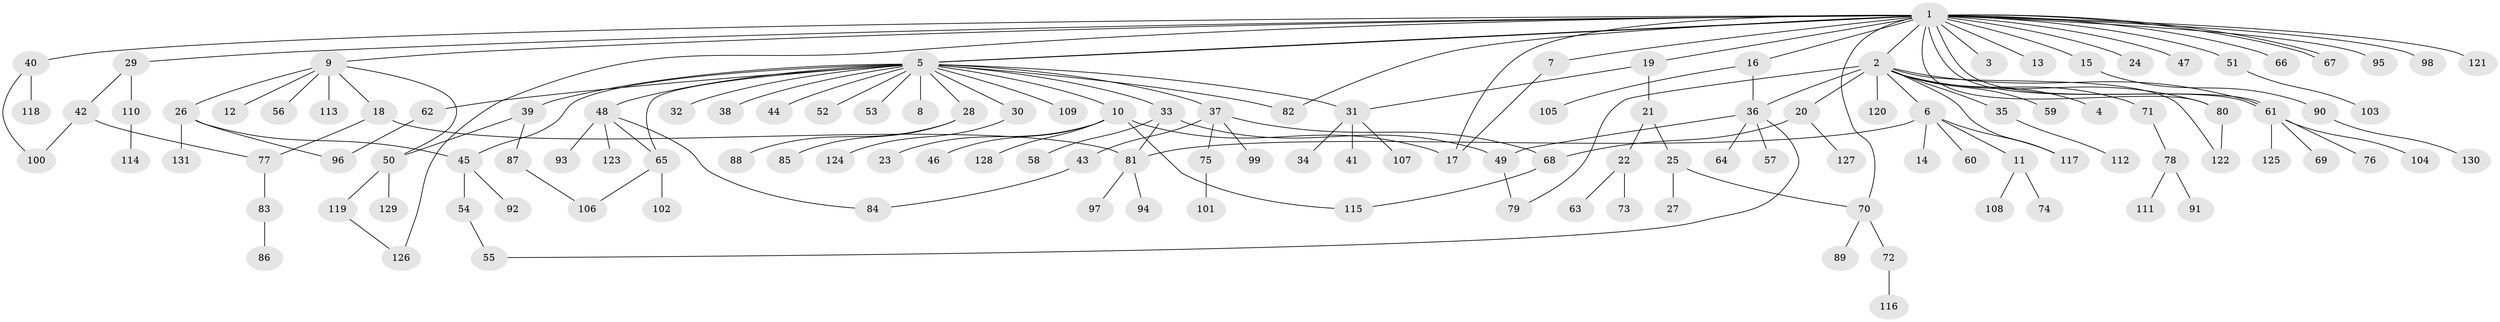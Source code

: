 // Generated by graph-tools (version 1.1) at 2025/14/03/09/25 04:14:28]
// undirected, 131 vertices, 159 edges
graph export_dot {
graph [start="1"]
  node [color=gray90,style=filled];
  1;
  2;
  3;
  4;
  5;
  6;
  7;
  8;
  9;
  10;
  11;
  12;
  13;
  14;
  15;
  16;
  17;
  18;
  19;
  20;
  21;
  22;
  23;
  24;
  25;
  26;
  27;
  28;
  29;
  30;
  31;
  32;
  33;
  34;
  35;
  36;
  37;
  38;
  39;
  40;
  41;
  42;
  43;
  44;
  45;
  46;
  47;
  48;
  49;
  50;
  51;
  52;
  53;
  54;
  55;
  56;
  57;
  58;
  59;
  60;
  61;
  62;
  63;
  64;
  65;
  66;
  67;
  68;
  69;
  70;
  71;
  72;
  73;
  74;
  75;
  76;
  77;
  78;
  79;
  80;
  81;
  82;
  83;
  84;
  85;
  86;
  87;
  88;
  89;
  90;
  91;
  92;
  93;
  94;
  95;
  96;
  97;
  98;
  99;
  100;
  101;
  102;
  103;
  104;
  105;
  106;
  107;
  108;
  109;
  110;
  111;
  112;
  113;
  114;
  115;
  116;
  117;
  118;
  119;
  120;
  121;
  122;
  123;
  124;
  125;
  126;
  127;
  128;
  129;
  130;
  131;
  1 -- 2;
  1 -- 3;
  1 -- 5;
  1 -- 5;
  1 -- 7;
  1 -- 9;
  1 -- 13;
  1 -- 15;
  1 -- 16;
  1 -- 17;
  1 -- 19;
  1 -- 24;
  1 -- 29;
  1 -- 40;
  1 -- 47;
  1 -- 51;
  1 -- 61;
  1 -- 61;
  1 -- 66;
  1 -- 67;
  1 -- 67;
  1 -- 70;
  1 -- 80;
  1 -- 82;
  1 -- 95;
  1 -- 98;
  1 -- 121;
  1 -- 126;
  2 -- 4;
  2 -- 6;
  2 -- 20;
  2 -- 35;
  2 -- 36;
  2 -- 59;
  2 -- 61;
  2 -- 71;
  2 -- 79;
  2 -- 80;
  2 -- 117;
  2 -- 120;
  2 -- 122;
  5 -- 8;
  5 -- 10;
  5 -- 28;
  5 -- 30;
  5 -- 31;
  5 -- 32;
  5 -- 33;
  5 -- 37;
  5 -- 38;
  5 -- 39;
  5 -- 44;
  5 -- 45;
  5 -- 48;
  5 -- 52;
  5 -- 53;
  5 -- 62;
  5 -- 65;
  5 -- 82;
  5 -- 109;
  6 -- 11;
  6 -- 14;
  6 -- 60;
  6 -- 81;
  6 -- 117;
  7 -- 17;
  9 -- 12;
  9 -- 18;
  9 -- 26;
  9 -- 50;
  9 -- 56;
  9 -- 113;
  10 -- 17;
  10 -- 23;
  10 -- 46;
  10 -- 115;
  10 -- 128;
  11 -- 74;
  11 -- 108;
  15 -- 90;
  16 -- 36;
  16 -- 105;
  18 -- 77;
  18 -- 81;
  19 -- 21;
  19 -- 31;
  20 -- 68;
  20 -- 127;
  21 -- 22;
  21 -- 25;
  22 -- 63;
  22 -- 73;
  25 -- 27;
  25 -- 70;
  26 -- 45;
  26 -- 96;
  26 -- 131;
  28 -- 85;
  28 -- 88;
  29 -- 42;
  29 -- 110;
  30 -- 124;
  31 -- 34;
  31 -- 41;
  31 -- 107;
  33 -- 49;
  33 -- 58;
  33 -- 81;
  35 -- 112;
  36 -- 49;
  36 -- 55;
  36 -- 57;
  36 -- 64;
  37 -- 43;
  37 -- 68;
  37 -- 75;
  37 -- 99;
  39 -- 50;
  39 -- 87;
  40 -- 100;
  40 -- 118;
  42 -- 77;
  42 -- 100;
  43 -- 84;
  45 -- 54;
  45 -- 92;
  48 -- 65;
  48 -- 84;
  48 -- 93;
  48 -- 123;
  49 -- 79;
  50 -- 119;
  50 -- 129;
  51 -- 103;
  54 -- 55;
  61 -- 69;
  61 -- 76;
  61 -- 104;
  61 -- 125;
  62 -- 96;
  65 -- 102;
  65 -- 106;
  68 -- 115;
  70 -- 72;
  70 -- 89;
  71 -- 78;
  72 -- 116;
  75 -- 101;
  77 -- 83;
  78 -- 91;
  78 -- 111;
  80 -- 122;
  81 -- 94;
  81 -- 97;
  83 -- 86;
  87 -- 106;
  90 -- 130;
  110 -- 114;
  119 -- 126;
}
